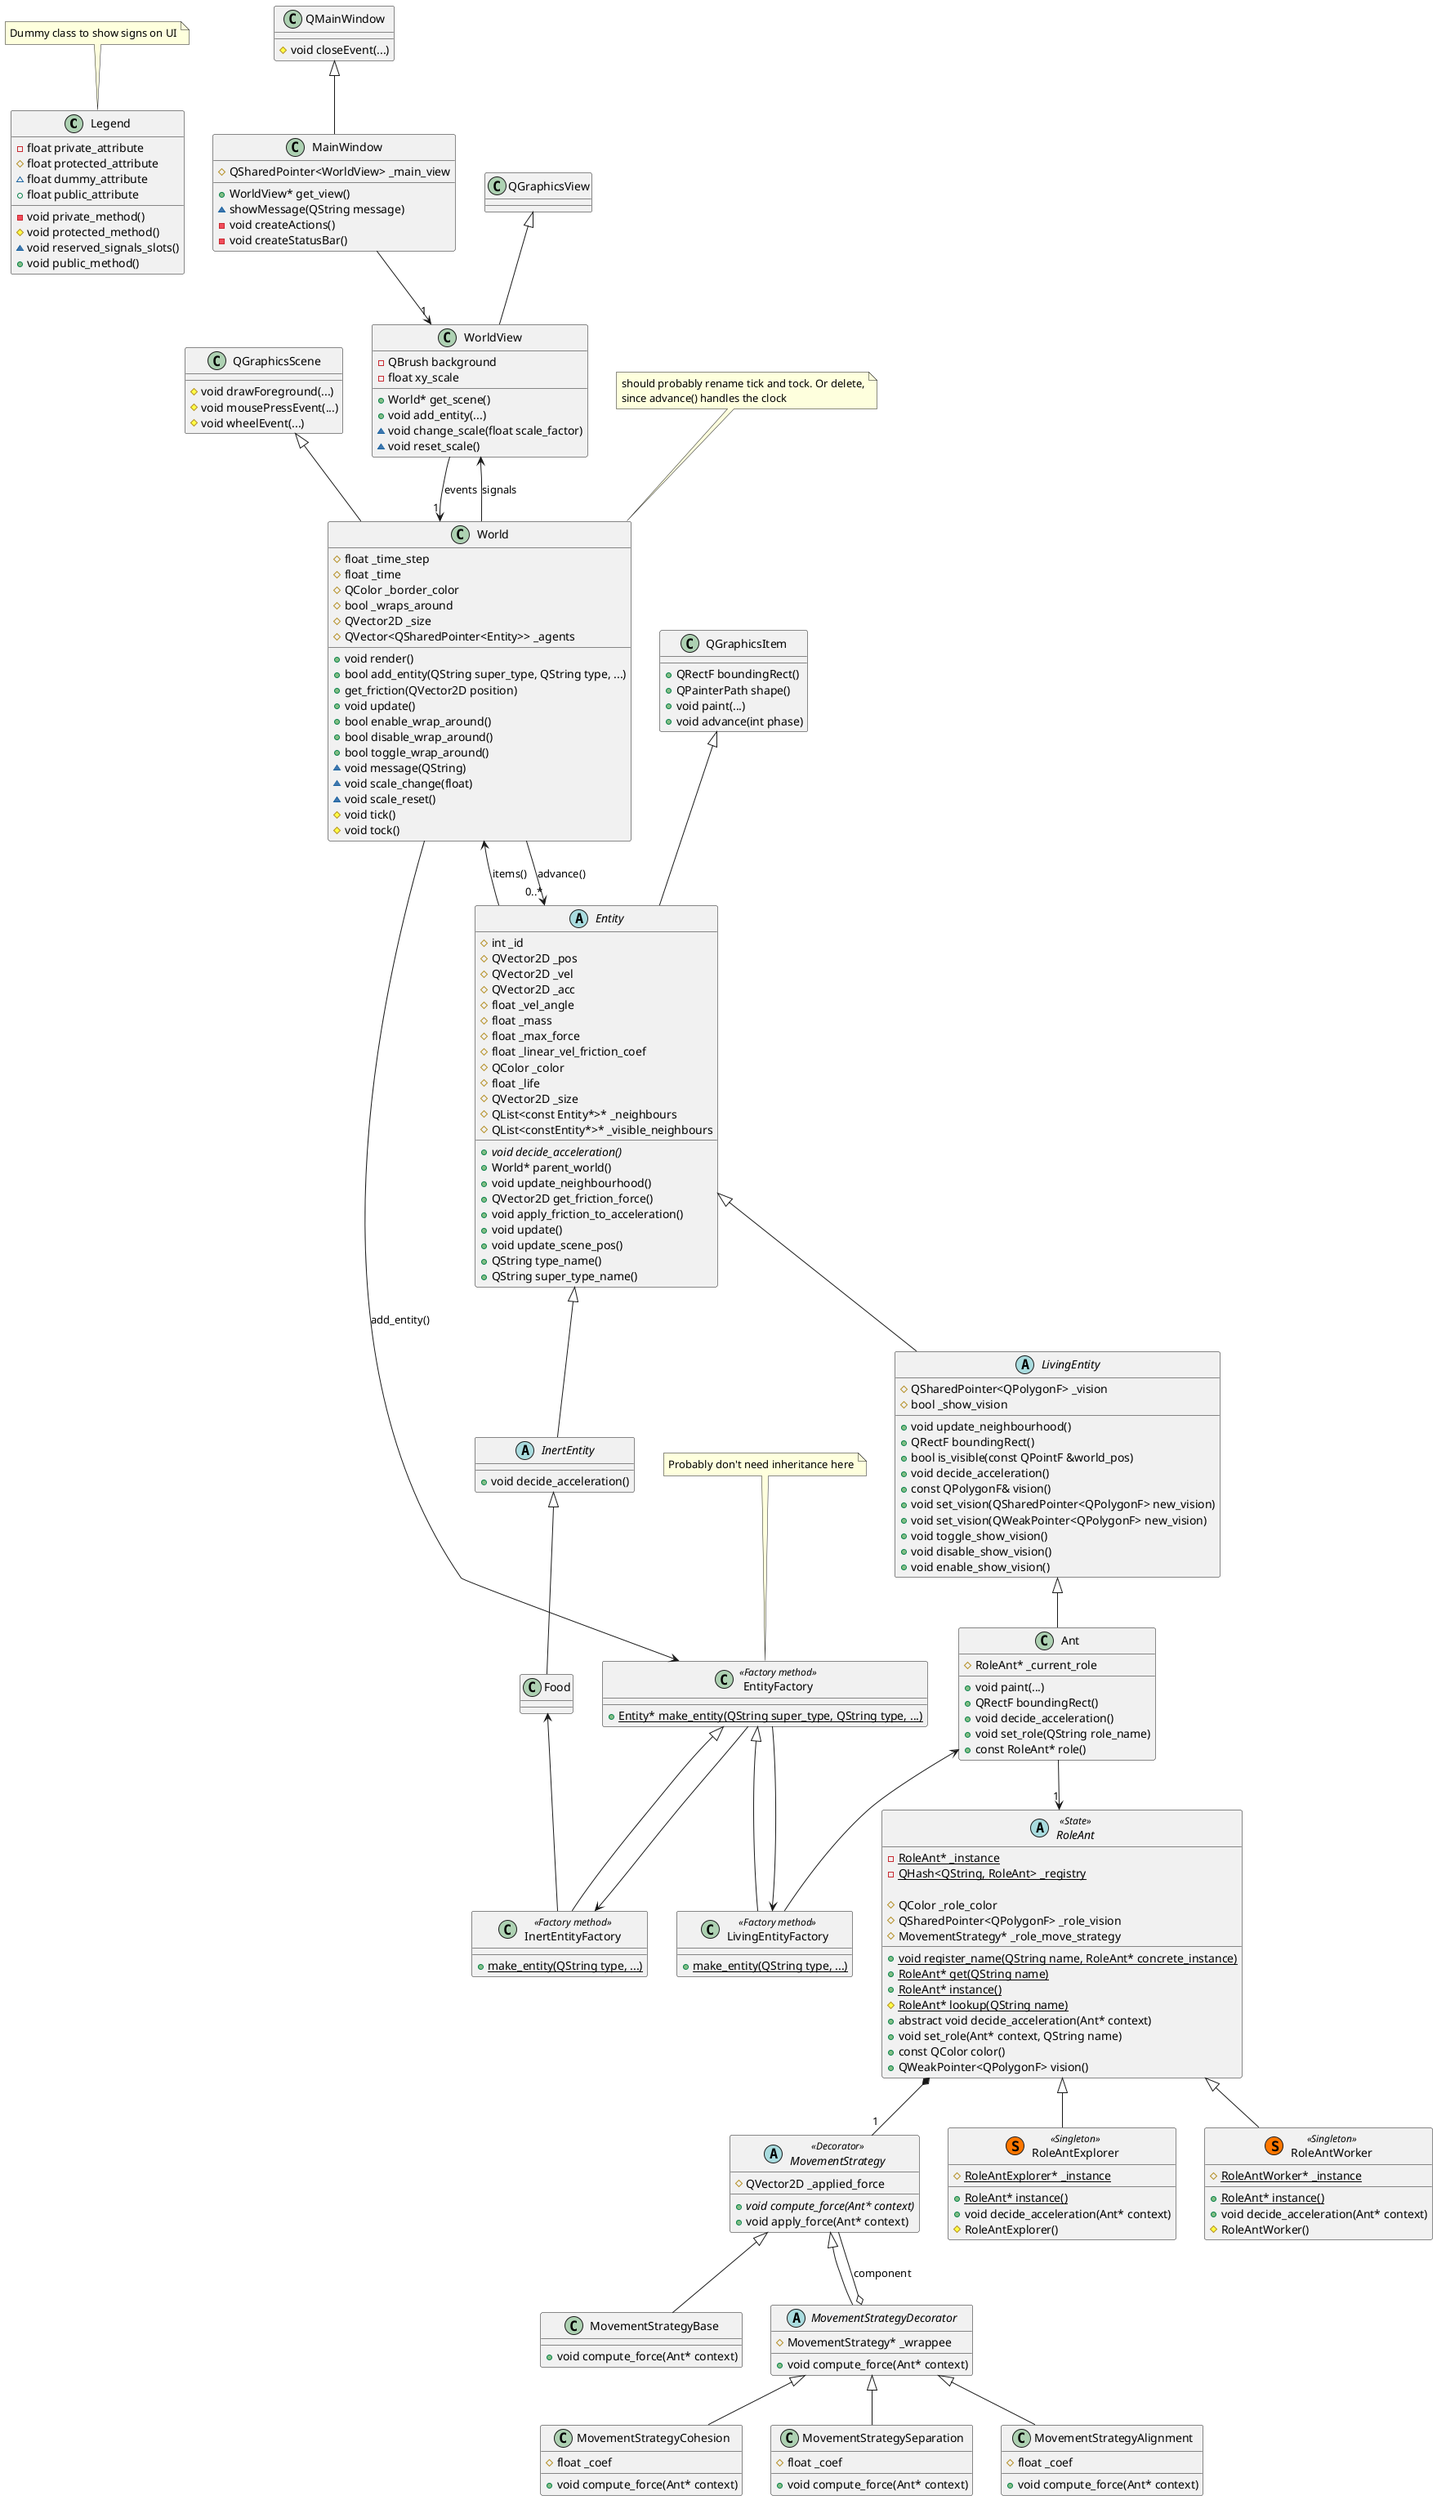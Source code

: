@startuml

class Legend {
    -void private_method()
    #void protected_method()
    ~void reserved_signals_slots()
    +void public_method()

    -float private_attribute
    #float protected_attribute
    ~float dummy_attribute
    +float public_attribute
}
note top: Dummy class to show signs on UI

class MainWindow {
    #QSharedPointer<WorldView> _main_view

    +WorldView* get_view()
    ~showMessage(QString message)
    -void createActions()
    -void createStatusBar()
}

class QMainWindow {
    #void closeEvent(...)
}

class QGraphicsView

class QGraphicsScene {
    #void drawForeground(...)
    #void mousePressEvent(...)
    #void wheelEvent(...)
}

class QGraphicsItem {
    +QRectF boundingRect()
    +QPainterPath shape()
    +void paint(...)
    +void advance(int phase)
}

class WorldView {
    -QBrush background
    -float xy_scale

    +World* get_scene()
    +void add_entity(...)
    ~void change_scale(float scale_factor)
    ~void reset_scale()
}

class World {
    #float _time_step
    #float _time
    #QColor _border_color
    #bool _wraps_around
    #QVector2D _size
    #QVector<QSharedPointer<Entity>> _agents

    +void render()
    +bool add_entity(QString super_type, QString type, ...)
    +get_friction(QVector2D position)
    +void update()
    +bool enable_wrap_around()
    +bool disable_wrap_around()
    +bool toggle_wrap_around()
    ~void message(QString)
    ~void scale_change(float)
    ~void scale_reset()
    #void tick()
    #void tock()
}
note top: should probably rename tick and tock. Or delete,\nsince advance() handles the clock

abstract class Entity {
#int _id
#QVector2D _pos
#QVector2D _vel
#QVector2D _acc
#float _vel_angle
#float _mass
#float _max_force
#float _linear_vel_friction_coef
#QColor _color
#float _life
#QVector2D _size
#QList<const Entity*>* _neighbours
#QList<constEntity*>* _visible_neighbours

+{abstract} void decide_acceleration()
+World* parent_world()
+void update_neighbourhood()
+QVector2D get_friction_force()
+void apply_friction_to_acceleration()
+void update()
+void update_scene_pos()
+QString type_name()
+QString super_type_name()
}

abstract class LivingEntity {
#QSharedPointer<QPolygonF> _vision
#bool _show_vision

+void update_neighbourhood()
+QRectF boundingRect()
+bool is_visible(const QPointF &world_pos)
+void decide_acceleration()
+const QPolygonF& vision()
+void set_vision(QSharedPointer<QPolygonF> new_vision)
+void set_vision(QWeakPointer<QPolygonF> new_vision)
+void toggle_show_vision()
+void disable_show_vision()
+void enable_show_vision()
}

abstract class InertEntity {
+void decide_acceleration()
}

class Ant {
    #RoleAnt* _current_role

    +void paint(...)
    +QRectF boundingRect()
    +void decide_acceleration()
    +void set_role(QString role_name)
    +const RoleAnt* role()
}

class Food

abstract class MovementStrategy << Decorator >> {
#QVector2D _applied_force

+{abstract} void compute_force(Ant* context)
+void apply_force(Ant* context)
}

class MovementStrategyBase {
    +void compute_force(Ant* context)
}

abstract class MovementStrategyDecorator {
#MovementStrategy* _wrappee

+void compute_force(Ant* context)
}

class MovementStrategyCohesion {
    #float _coef

    +void compute_force(Ant* context)
}

class MovementStrategySeparation {
    #float _coef

    +void compute_force(Ant* context)
}

class MovementStrategyAlignment {
    #float _coef

    +void compute_force(Ant* context)
}

abstract class RoleAnt << State >> {
+{static} void register_name(QString name, RoleAnt* concrete_instance)
+{static} RoleAnt* get(QString name)
+{static} RoleAnt* instance()
-{static} RoleAnt* _instance
-{static} QHash<QString, RoleAnt> _registry

#{static} RoleAnt* lookup(QString name)
#QColor _role_color
#QSharedPointer<QPolygonF> _role_vision
#MovementStrategy* _role_move_strategy

+abstract void decide_acceleration(Ant* context)
+void set_role(Ant* context, QString name)
+const QColor color()
+QWeakPointer<QPolygonF> vision()
}

class RoleAntExplorer << (S,#FF7700) Singleton >> {
    #{static} RoleAntExplorer* _instance

    +{static} RoleAnt* instance()
    +void decide_acceleration(Ant* context)
    #RoleAntExplorer()
}

class RoleAntWorker << (S,#FF7700) Singleton >> {
    #{static} RoleAntWorker* _instance

    +{static} RoleAnt* instance()
    +void decide_acceleration(Ant* context)
    #RoleAntWorker()
}

class EntityFactory << Factory method >> {
    +{static} Entity* make_entity(QString super_type, QString type, ...)
}
note top of EntityFactory : Probably don't need inheritance here

class LivingEntityFactory << Factory method >> {
    +{static} make_entity(QString type, ...)
}

class InertEntityFactory << Factory method >> {
    +{static} make_entity(QString type, ...)
}   

QMainWindow <|-- MainWindow
MainWindow --> "1" WorldView

QGraphicsView <|-- WorldView

QGraphicsScene <|-- World

QGraphicsItem <|-- Entity

WorldView --> "1" World : events
World --> WorldView : signals

World --> "0..*" Entity : advance()
Entity --> World : items()
World --> EntityFactory : add_entity()

EntityFactory <|-- LivingEntityFactory
EntityFactory <|-- InertEntityFactory

EntityFactory --> LivingEntityFactory
EntityFactory --> InertEntityFactory

Ant <-- LivingEntityFactory
Food <-- InertEntityFactory

Entity <|-- LivingEntity
LivingEntity <|-- Ant

Entity <|-- InertEntity
InertEntity <|-- Food

Ant --> "1" RoleAnt
RoleAnt <|-- RoleAntWorker
RoleAnt <|-- RoleAntExplorer

RoleAnt *-- "1" MovementStrategy
MovementStrategy <|-- MovementStrategyBase
MovementStrategy <|-- MovementStrategyDecorator
MovementStrategyDecorator <|-- MovementStrategyCohesion
MovementStrategyDecorator <|-- MovementStrategySeparation
MovementStrategyDecorator <|-- MovementStrategyAlignment

MovementStrategyDecorator o-- MovementStrategy : component

@enduml

